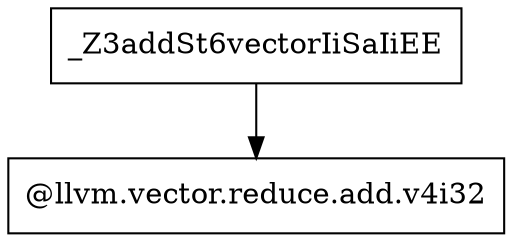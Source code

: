 digraph CallGraph {
    // Define nodes
    node [shape=rectangle];
    _Z3addSt6vectorIiSaIiEE [label="_Z3addSt6vectorIiSaIiEE"];
    llvm_vector_reduce_add_v4i32 [label="@llvm.vector.reduce.add.v4i32"];

    // Define edges (calls)
    _Z3addSt6vectorIiSaIiEE -> llvm_vector_reduce_add_v4i32;
}
